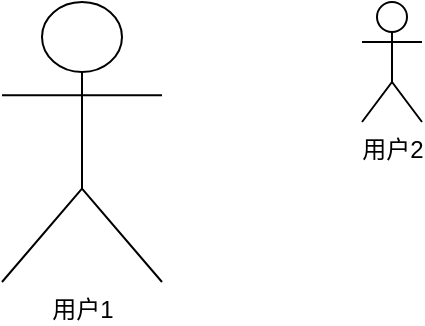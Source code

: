 <mxfile version="26.0.16">
  <diagram name="第 1 页" id="QGkWEAMLXuWT_TtIhOAE">
    <mxGraphModel dx="984" dy="662" grid="1" gridSize="10" guides="1" tooltips="1" connect="1" arrows="1" fold="1" page="1" pageScale="1" pageWidth="827" pageHeight="1169" math="0" shadow="0">
      <root>
        <mxCell id="0" />
        <mxCell id="1" parent="0" />
        <mxCell id="P8nuppX6k4Bq10K--ZUa-1" value="用户1" style="shape=umlActor;html=1;verticalLabelPosition=bottom;verticalAlign=top;align=center;" parent="1" vertex="1">
          <mxGeometry x="140" y="40" width="80" height="140" as="geometry" />
        </mxCell>
        <mxCell id="P8nuppX6k4Bq10K--ZUa-2" value="用户2" style="shape=umlActor;html=1;verticalLabelPosition=bottom;verticalAlign=top;align=center;" parent="1" vertex="1">
          <mxGeometry x="320" y="40" width="30" height="60" as="geometry" />
        </mxCell>
      </root>
    </mxGraphModel>
  </diagram>
</mxfile>
